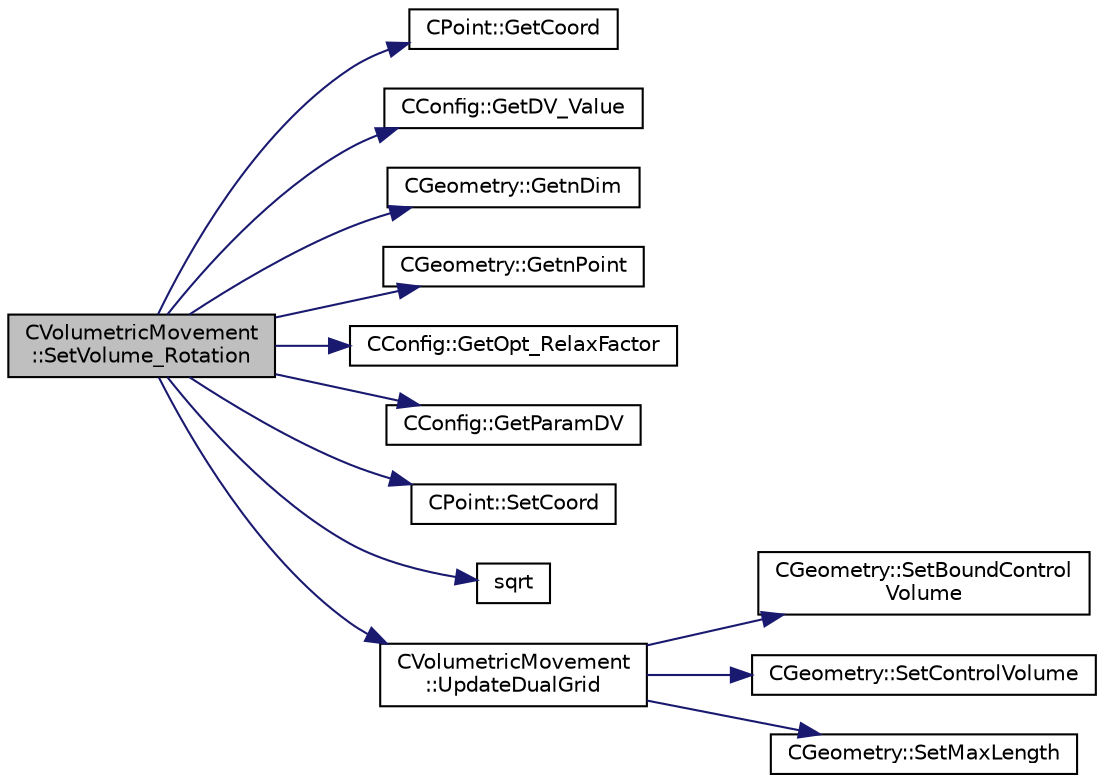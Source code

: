 digraph "CVolumetricMovement::SetVolume_Rotation"
{
 // LATEX_PDF_SIZE
  edge [fontname="Helvetica",fontsize="10",labelfontname="Helvetica",labelfontsize="10"];
  node [fontname="Helvetica",fontsize="10",shape=record];
  rankdir="LR";
  Node1 [label="CVolumetricMovement\l::SetVolume_Rotation",height=0.2,width=0.4,color="black", fillcolor="grey75", style="filled", fontcolor="black",tooltip="Rotate the volume grid around a specified axis and angle."];
  Node1 -> Node2 [color="midnightblue",fontsize="10",style="solid",fontname="Helvetica"];
  Node2 [label="CPoint::GetCoord",height=0.2,width=0.4,color="black", fillcolor="white", style="filled",URL="$classCPoint.html#ab16c29dd03911529cd73bf467c313179",tooltip="Get the coordinates dor the control volume."];
  Node1 -> Node3 [color="midnightblue",fontsize="10",style="solid",fontname="Helvetica"];
  Node3 [label="CConfig::GetDV_Value",height=0.2,width=0.4,color="black", fillcolor="white", style="filled",URL="$classCConfig.html#af6f7c23871fd1b634ff53432ef1d04b9",tooltip="Value of the design variable step, we use this value in design problems."];
  Node1 -> Node4 [color="midnightblue",fontsize="10",style="solid",fontname="Helvetica"];
  Node4 [label="CGeometry::GetnDim",height=0.2,width=0.4,color="black", fillcolor="white", style="filled",URL="$classCGeometry.html#ace7f7fe876f629f5bd5f92d4805a1a4b",tooltip="Get number of coordinates."];
  Node1 -> Node5 [color="midnightblue",fontsize="10",style="solid",fontname="Helvetica"];
  Node5 [label="CGeometry::GetnPoint",height=0.2,width=0.4,color="black", fillcolor="white", style="filled",URL="$classCGeometry.html#a275fb07cd99ab79d7a04b4862280169d",tooltip="Get number of points."];
  Node1 -> Node6 [color="midnightblue",fontsize="10",style="solid",fontname="Helvetica"];
  Node6 [label="CConfig::GetOpt_RelaxFactor",height=0.2,width=0.4,color="black", fillcolor="white", style="filled",URL="$classCConfig.html#a8337efa2e48c252eca24825437cb288b",tooltip="Get the scale factor for the line search."];
  Node1 -> Node7 [color="midnightblue",fontsize="10",style="solid",fontname="Helvetica"];
  Node7 [label="CConfig::GetParamDV",height=0.2,width=0.4,color="black", fillcolor="white", style="filled",URL="$classCConfig.html#a59a16b5d22ccd10cf9e3bd7790fdf7c3",tooltip="Get a parameter of the particular design variable."];
  Node1 -> Node8 [color="midnightblue",fontsize="10",style="solid",fontname="Helvetica"];
  Node8 [label="CPoint::SetCoord",height=0.2,width=0.4,color="black", fillcolor="white", style="filled",URL="$classCPoint.html#af3545cace579269797a534b6a10a42e1",tooltip="Set the coordinates for the control volume."];
  Node1 -> Node9 [color="midnightblue",fontsize="10",style="solid",fontname="Helvetica"];
  Node9 [label="sqrt",height=0.2,width=0.4,color="black", fillcolor="white", style="filled",URL="$group__SIMD.html#ga54a1925ab40fb4249ea255072520de35",tooltip=" "];
  Node1 -> Node10 [color="midnightblue",fontsize="10",style="solid",fontname="Helvetica"];
  Node10 [label="CVolumetricMovement\l::UpdateDualGrid",height=0.2,width=0.4,color="black", fillcolor="white", style="filled",URL="$classCVolumetricMovement.html#a434fc9989fc773704d174d048a4ca61e",tooltip="Update the dual grid after the grid movement (edges and control volumes)."];
  Node10 -> Node11 [color="midnightblue",fontsize="10",style="solid",fontname="Helvetica"];
  Node11 [label="CGeometry::SetBoundControl\lVolume",height=0.2,width=0.4,color="black", fillcolor="white", style="filled",URL="$classCGeometry.html#a0b41f8d5d800f92ceb6ade66cc2a158c",tooltip="A virtual member."];
  Node10 -> Node12 [color="midnightblue",fontsize="10",style="solid",fontname="Helvetica"];
  Node12 [label="CGeometry::SetControlVolume",height=0.2,width=0.4,color="black", fillcolor="white", style="filled",URL="$classCGeometry.html#ab6583796f03a4cc6c3db6d7874d7b36f",tooltip="Sets control volume."];
  Node10 -> Node13 [color="midnightblue",fontsize="10",style="solid",fontname="Helvetica"];
  Node13 [label="CGeometry::SetMaxLength",height=0.2,width=0.4,color="black", fillcolor="white", style="filled",URL="$classCGeometry.html#a4e68700218f3d58806c0827c64e63599",tooltip="Set max length."];
}
